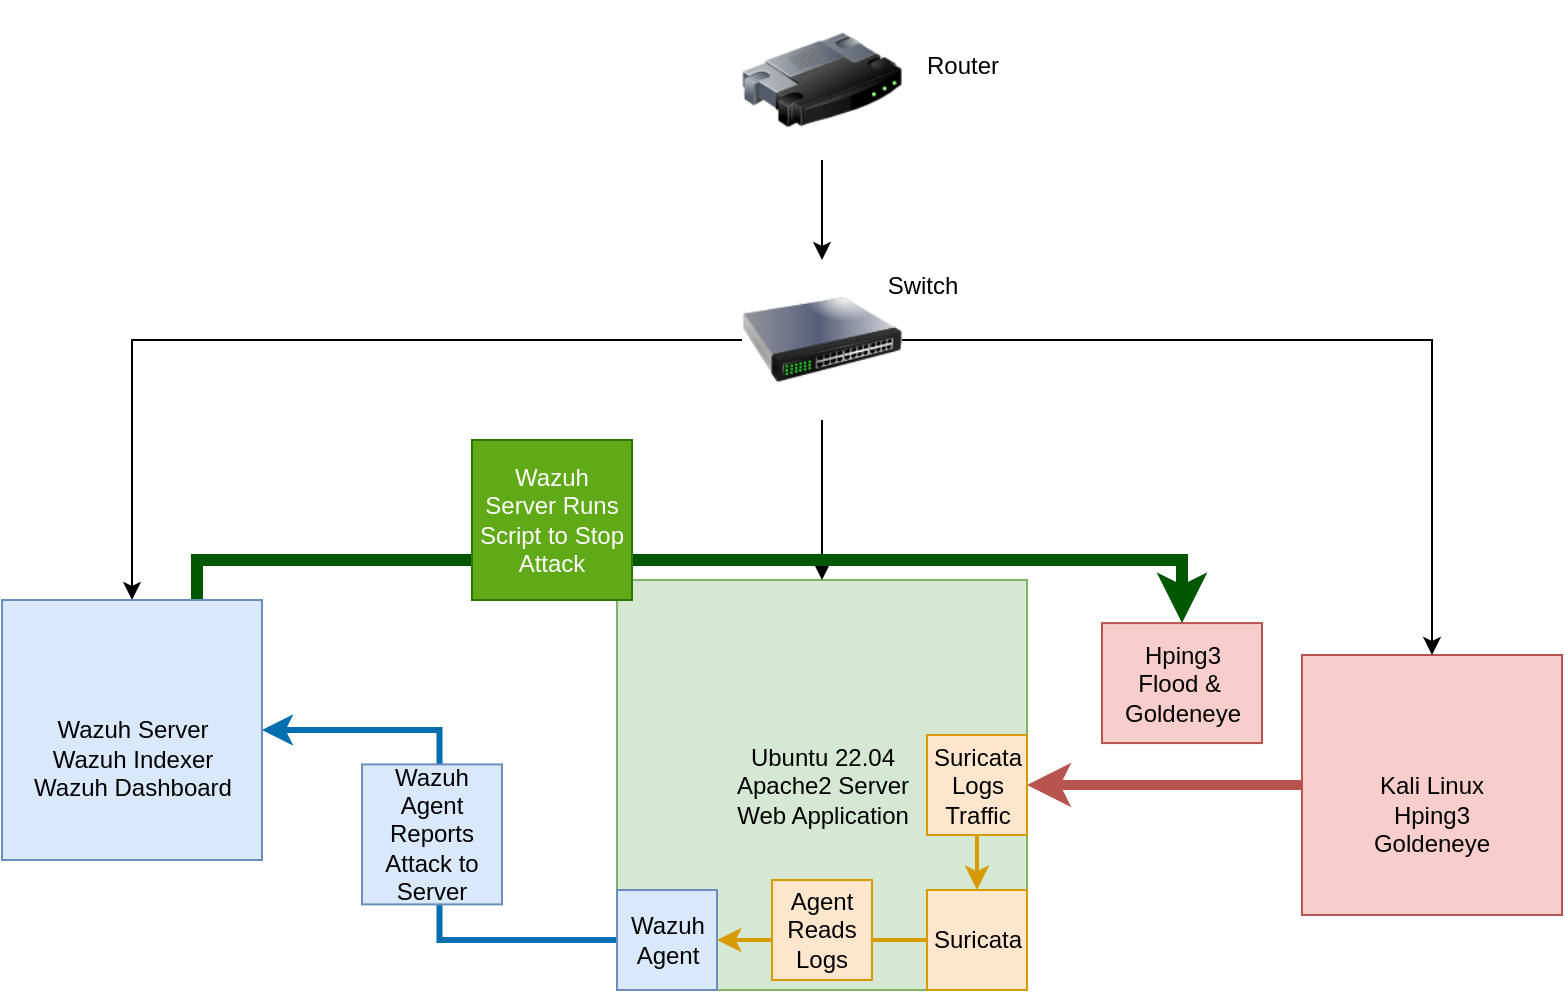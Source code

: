 <mxfile version="24.2.0" type="github">
  <diagram name="Page-1" id="4nOJn9lRbp0YSbdRNo57">
    <mxGraphModel dx="1185" dy="632" grid="1" gridSize="10" guides="1" tooltips="1" connect="1" arrows="1" fold="1" page="1" pageScale="1" pageWidth="850" pageHeight="1100" math="0" shadow="0">
      <root>
        <mxCell id="0" />
        <mxCell id="1" parent="0" />
        <mxCell id="5Y9PGYq72qlzWYpoknxs-4" value="Ubuntu 22.04&lt;div&gt;Apache2 Server&lt;/div&gt;&lt;div&gt;Web Application&lt;/div&gt;" style="whiteSpace=wrap;html=1;aspect=fixed;fillColor=#d5e8d4;strokeColor=#82b366;" vertex="1" parent="1">
          <mxGeometry x="337.5" y="310" width="205" height="205" as="geometry" />
        </mxCell>
        <mxCell id="5Y9PGYq72qlzWYpoknxs-16" style="edgeStyle=orthogonalEdgeStyle;rounded=0;orthogonalLoop=1;jettySize=auto;html=1;exitX=0;exitY=0.5;exitDx=0;exitDy=0;entryX=1;entryY=0.5;entryDx=0;entryDy=0;fillColor=#f8cecc;strokeColor=#b85450;strokeWidth=5;" edge="1" parent="1" source="5Y9PGYq72qlzWYpoknxs-5" target="5Y9PGYq72qlzWYpoknxs-4">
          <mxGeometry relative="1" as="geometry" />
        </mxCell>
        <mxCell id="5Y9PGYq72qlzWYpoknxs-5" value="&lt;div&gt;&lt;br&gt;&lt;/div&gt;&lt;div&gt;&lt;br&gt;&lt;/div&gt;Kali Linux&lt;div&gt;Hping3&lt;/div&gt;&lt;div&gt;Goldeneye&lt;/div&gt;" style="whiteSpace=wrap;html=1;aspect=fixed;fillColor=#f8cecc;strokeColor=#b85450;" vertex="1" parent="1">
          <mxGeometry x="680" y="347.5" width="130" height="130" as="geometry" />
        </mxCell>
        <mxCell id="5Y9PGYq72qlzWYpoknxs-10" style="edgeStyle=orthogonalEdgeStyle;rounded=0;orthogonalLoop=1;jettySize=auto;html=1;exitX=1;exitY=0.5;exitDx=0;exitDy=0;entryX=0.5;entryY=0;entryDx=0;entryDy=0;" edge="1" parent="1" source="5Y9PGYq72qlzWYpoknxs-6" target="5Y9PGYq72qlzWYpoknxs-5">
          <mxGeometry relative="1" as="geometry" />
        </mxCell>
        <mxCell id="5Y9PGYq72qlzWYpoknxs-11" style="edgeStyle=orthogonalEdgeStyle;rounded=0;orthogonalLoop=1;jettySize=auto;html=1;exitX=0;exitY=0.5;exitDx=0;exitDy=0;entryX=0.5;entryY=0;entryDx=0;entryDy=0;" edge="1" parent="1" source="5Y9PGYq72qlzWYpoknxs-6" target="5Y9PGYq72qlzWYpoknxs-3">
          <mxGeometry relative="1" as="geometry" />
        </mxCell>
        <mxCell id="5Y9PGYq72qlzWYpoknxs-12" style="edgeStyle=orthogonalEdgeStyle;rounded=0;orthogonalLoop=1;jettySize=auto;html=1;exitX=0.5;exitY=1;exitDx=0;exitDy=0;entryX=0.5;entryY=0;entryDx=0;entryDy=0;" edge="1" parent="1" source="5Y9PGYq72qlzWYpoknxs-6" target="5Y9PGYq72qlzWYpoknxs-4">
          <mxGeometry relative="1" as="geometry" />
        </mxCell>
        <mxCell id="5Y9PGYq72qlzWYpoknxs-6" value="" style="image;html=1;image=img/lib/clip_art/networking/Switch_128x128.png" vertex="1" parent="1">
          <mxGeometry x="400" y="150" width="80" height="80" as="geometry" />
        </mxCell>
        <mxCell id="5Y9PGYq72qlzWYpoknxs-9" style="edgeStyle=orthogonalEdgeStyle;rounded=0;orthogonalLoop=1;jettySize=auto;html=1;exitX=0.5;exitY=1;exitDx=0;exitDy=0;" edge="1" parent="1" source="5Y9PGYq72qlzWYpoknxs-7" target="5Y9PGYq72qlzWYpoknxs-6">
          <mxGeometry relative="1" as="geometry" />
        </mxCell>
        <mxCell id="5Y9PGYq72qlzWYpoknxs-7" value="" style="image;html=1;image=img/lib/clip_art/networking/Router_128x128.png" vertex="1" parent="1">
          <mxGeometry x="400" y="20" width="80" height="80" as="geometry" />
        </mxCell>
        <mxCell id="5Y9PGYq72qlzWYpoknxs-14" value="Router" style="text;html=1;align=center;verticalAlign=middle;resizable=0;points=[];autosize=1;strokeColor=none;fillColor=none;" vertex="1" parent="1">
          <mxGeometry x="480" y="38" width="60" height="30" as="geometry" />
        </mxCell>
        <mxCell id="5Y9PGYq72qlzWYpoknxs-15" value="Switch" style="text;html=1;align=center;verticalAlign=middle;resizable=0;points=[];autosize=1;strokeColor=none;fillColor=none;" vertex="1" parent="1">
          <mxGeometry x="460" y="148" width="60" height="30" as="geometry" />
        </mxCell>
        <mxCell id="5Y9PGYq72qlzWYpoknxs-17" value="Hping3&lt;div&gt;Flood &amp;amp;&amp;nbsp;&lt;/div&gt;&lt;div&gt;Goldeneye&lt;/div&gt;" style="text;html=1;align=center;verticalAlign=middle;resizable=0;points=[];autosize=1;strokeColor=#b85450;fillColor=#f8cecc;" vertex="1" parent="1">
          <mxGeometry x="580" y="331.54" width="80" height="60" as="geometry" />
        </mxCell>
        <mxCell id="5Y9PGYq72qlzWYpoknxs-21" style="edgeStyle=orthogonalEdgeStyle;rounded=0;orthogonalLoop=1;jettySize=auto;html=1;exitX=0;exitY=0.5;exitDx=0;exitDy=0;entryX=1;entryY=0.5;entryDx=0;entryDy=0;fillColor=#1ba1e2;strokeColor=#006EAF;strokeWidth=3;" edge="1" parent="1" source="5Y9PGYq72qlzWYpoknxs-18" target="5Y9PGYq72qlzWYpoknxs-3">
          <mxGeometry relative="1" as="geometry" />
        </mxCell>
        <mxCell id="5Y9PGYq72qlzWYpoknxs-18" value="Wazuh&lt;div&gt;Agent&lt;/div&gt;" style="whiteSpace=wrap;html=1;aspect=fixed;fillColor=#dae8fc;strokeColor=#6c8ebf;" vertex="1" parent="1">
          <mxGeometry x="337.5" y="465" width="50" height="50" as="geometry" />
        </mxCell>
        <mxCell id="5Y9PGYq72qlzWYpoknxs-28" style="edgeStyle=orthogonalEdgeStyle;rounded=0;orthogonalLoop=1;jettySize=auto;html=1;exitX=0.5;exitY=1;exitDx=0;exitDy=0;fillColor=#ffe6cc;strokeColor=#d79b00;strokeWidth=2;" edge="1" parent="1" source="5Y9PGYq72qlzWYpoknxs-20" target="5Y9PGYq72qlzWYpoknxs-27">
          <mxGeometry relative="1" as="geometry" />
        </mxCell>
        <mxCell id="5Y9PGYq72qlzWYpoknxs-20" value="Suricata Logs Traffic" style="whiteSpace=wrap;html=1;aspect=fixed;fillColor=#ffe6cc;strokeColor=#d79b00;" vertex="1" parent="1">
          <mxGeometry x="492.5" y="387.5" width="50" height="50" as="geometry" />
        </mxCell>
        <mxCell id="5Y9PGYq72qlzWYpoknxs-22" value="Wazuh&lt;div&gt;Agent&lt;/div&gt;&lt;div&gt;Reports Attack to Server&lt;/div&gt;" style="whiteSpace=wrap;html=1;aspect=fixed;fillColor=#dae8fc;strokeColor=#6c8ebf;" vertex="1" parent="1">
          <mxGeometry x="210" y="402.2" width="70" height="70" as="geometry" />
        </mxCell>
        <mxCell id="5Y9PGYq72qlzWYpoknxs-23" style="edgeStyle=orthogonalEdgeStyle;rounded=0;orthogonalLoop=1;jettySize=auto;html=1;exitX=0.75;exitY=0;exitDx=0;exitDy=0;entryX=0.5;entryY=0;entryDx=0;entryDy=0;entryPerimeter=0;fillColor=#008a00;strokeColor=#005700;strokeWidth=6;" edge="1" parent="1" source="5Y9PGYq72qlzWYpoknxs-3" target="5Y9PGYq72qlzWYpoknxs-17">
          <mxGeometry relative="1" as="geometry" />
        </mxCell>
        <mxCell id="5Y9PGYq72qlzWYpoknxs-24" value="Wazuh&lt;div&gt;Server Runs Script to Stop Attack&lt;/div&gt;" style="whiteSpace=wrap;html=1;aspect=fixed;fillColor=#60a917;strokeColor=#2D7600;fontColor=#ffffff;" vertex="1" parent="1">
          <mxGeometry x="265" y="240" width="80" height="80" as="geometry" />
        </mxCell>
        <mxCell id="5Y9PGYq72qlzWYpoknxs-26" value="" style="group" vertex="1" connectable="0" parent="1">
          <mxGeometry x="30" y="320" width="130" height="130" as="geometry" />
        </mxCell>
        <mxCell id="5Y9PGYq72qlzWYpoknxs-3" value="" style="whiteSpace=wrap;html=1;aspect=fixed;fillColor=#dae8fc;strokeColor=#6c8ebf;" vertex="1" parent="5Y9PGYq72qlzWYpoknxs-26">
          <mxGeometry width="130" height="130" as="geometry" />
        </mxCell>
        <mxCell id="5Y9PGYq72qlzWYpoknxs-13" value="&lt;div&gt;&lt;br&gt;&lt;/div&gt;&lt;div&gt;&lt;br&gt;&lt;/div&gt;Wazuh Server&lt;div&gt;Wazuh Indexer&lt;/div&gt;&lt;div&gt;Wazuh Dashboard&lt;/div&gt;" style="text;html=1;align=center;verticalAlign=middle;resizable=0;points=[];autosize=1;strokeColor=none;fillColor=none;" vertex="1" parent="5Y9PGYq72qlzWYpoknxs-26">
          <mxGeometry x="5" y="20" width="120" height="90" as="geometry" />
        </mxCell>
        <mxCell id="5Y9PGYq72qlzWYpoknxs-31" value="" style="shape=image;verticalLabelPosition=bottom;labelBackgroundColor=default;verticalAlign=top;aspect=fixed;imageAspect=0;image=https://www.zimaboard.com/img/product.png;" vertex="1" parent="5Y9PGYq72qlzWYpoknxs-26">
          <mxGeometry x="23" width="84" height="60" as="geometry" />
        </mxCell>
        <mxCell id="5Y9PGYq72qlzWYpoknxs-29" style="edgeStyle=orthogonalEdgeStyle;rounded=0;orthogonalLoop=1;jettySize=auto;html=1;exitX=0;exitY=0.5;exitDx=0;exitDy=0;fillColor=#ffe6cc;strokeColor=#d79b00;strokeWidth=2;" edge="1" parent="1" source="5Y9PGYq72qlzWYpoknxs-27" target="5Y9PGYq72qlzWYpoknxs-18">
          <mxGeometry relative="1" as="geometry" />
        </mxCell>
        <mxCell id="5Y9PGYq72qlzWYpoknxs-27" value="Suricata" style="whiteSpace=wrap;html=1;aspect=fixed;fillColor=#ffe6cc;strokeColor=#d79b00;" vertex="1" parent="1">
          <mxGeometry x="492.5" y="465" width="50" height="50" as="geometry" />
        </mxCell>
        <mxCell id="5Y9PGYq72qlzWYpoknxs-30" value="&lt;div&gt;Agent Reads Logs&lt;/div&gt;" style="whiteSpace=wrap;html=1;aspect=fixed;fillColor=#ffe6cc;strokeColor=#d79b00;" vertex="1" parent="1">
          <mxGeometry x="415" y="460" width="50" height="50" as="geometry" />
        </mxCell>
        <mxCell id="5Y9PGYq72qlzWYpoknxs-32" value="" style="shape=image;verticalLabelPosition=bottom;labelBackgroundColor=default;verticalAlign=top;aspect=fixed;imageAspect=0;image=https://getchannels.com/a/images/rpi/board.png;" vertex="1" parent="1">
          <mxGeometry x="392.5" y="320" width="90" height="61.54" as="geometry" />
        </mxCell>
        <mxCell id="5Y9PGYq72qlzWYpoknxs-33" value="" style="shape=image;verticalLabelPosition=bottom;labelBackgroundColor=default;verticalAlign=top;aspect=fixed;imageAspect=0;image=https://getchannels.com/a/images/rpi/board.png;" vertex="1" parent="1">
          <mxGeometry x="705" y="347.5" width="80" height="54.7" as="geometry" />
        </mxCell>
      </root>
    </mxGraphModel>
  </diagram>
</mxfile>
